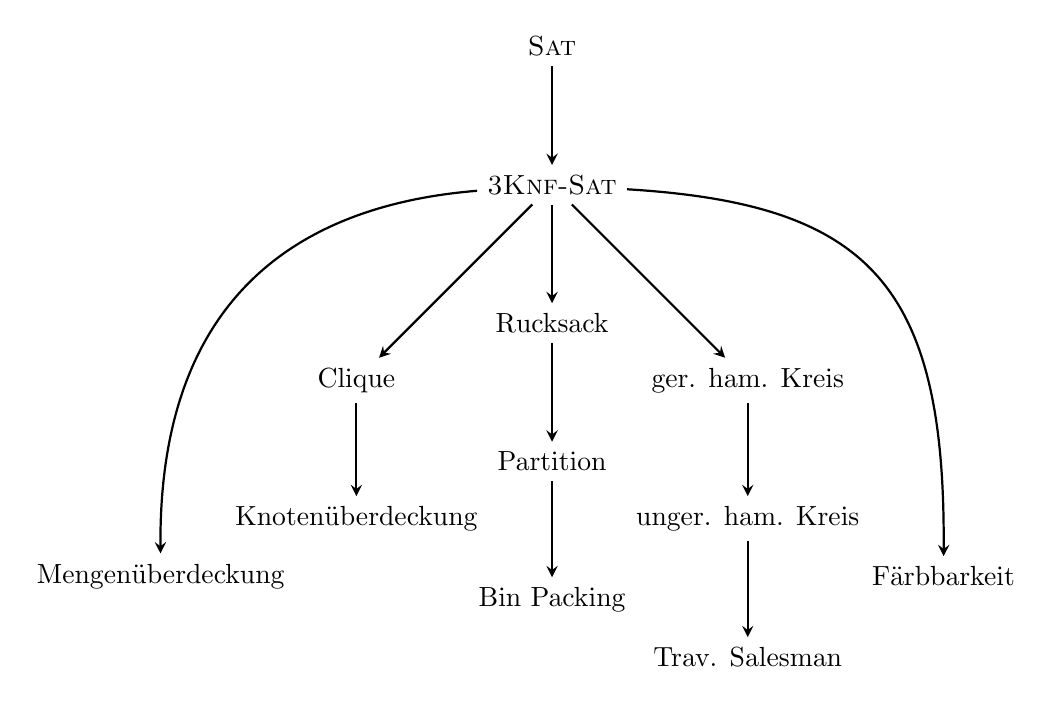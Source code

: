 \begin{tikzpicture}[
every path/.style={draw,thick,-stealth},
every node/.style={node distance=50},
side/.style={node distance=100},
]

\node (sat) at (0,0) {\textsc{Sat}};
\node (3knf) [below of = sat] {\textsc{3Knf-Sat}};
\node[side] (cli) [below left of = 3knf] {Clique};
\node (knot) [below of = cli] {Knoten\"uberdeckung};
\node (ruck) [below of = 3knf] {Rucksack};
\node[side] (men) [below left of = cli] {Mengen\"uberdeckung};
\node (part) [below of = ruck] {Partition};
\node (binpack) [below of = part] {Bin Packing};
\node[side] (gerham) [below right of = 3knf] {ger. ham. Kreis};
\node (ham) [below of = gerham] {unger. ham. Kreis};
\node (sales) [below of = ham] {Trav. Salesman};
\node[side] (faerb) [below right of = gerham] {F\"arbbarkeit};



\path (sat) -- (3knf);

\path (3knf) .. controls (-3,-2) and (-5,-3) .. (men);

\path (3knf) -- (cli);
\path (cli) -- (knot);

\path (3knf) -- (ruck);
\path (ruck) -- (part);
\path (part) -- (binpack);

\path (3knf) -- (gerham);
\path (gerham) -- (ham);
\path (ham) -- (sales);

\path (3knf) .. controls (4,-2) and (5,-3) .. (faerb);

\end{tikzpicture}